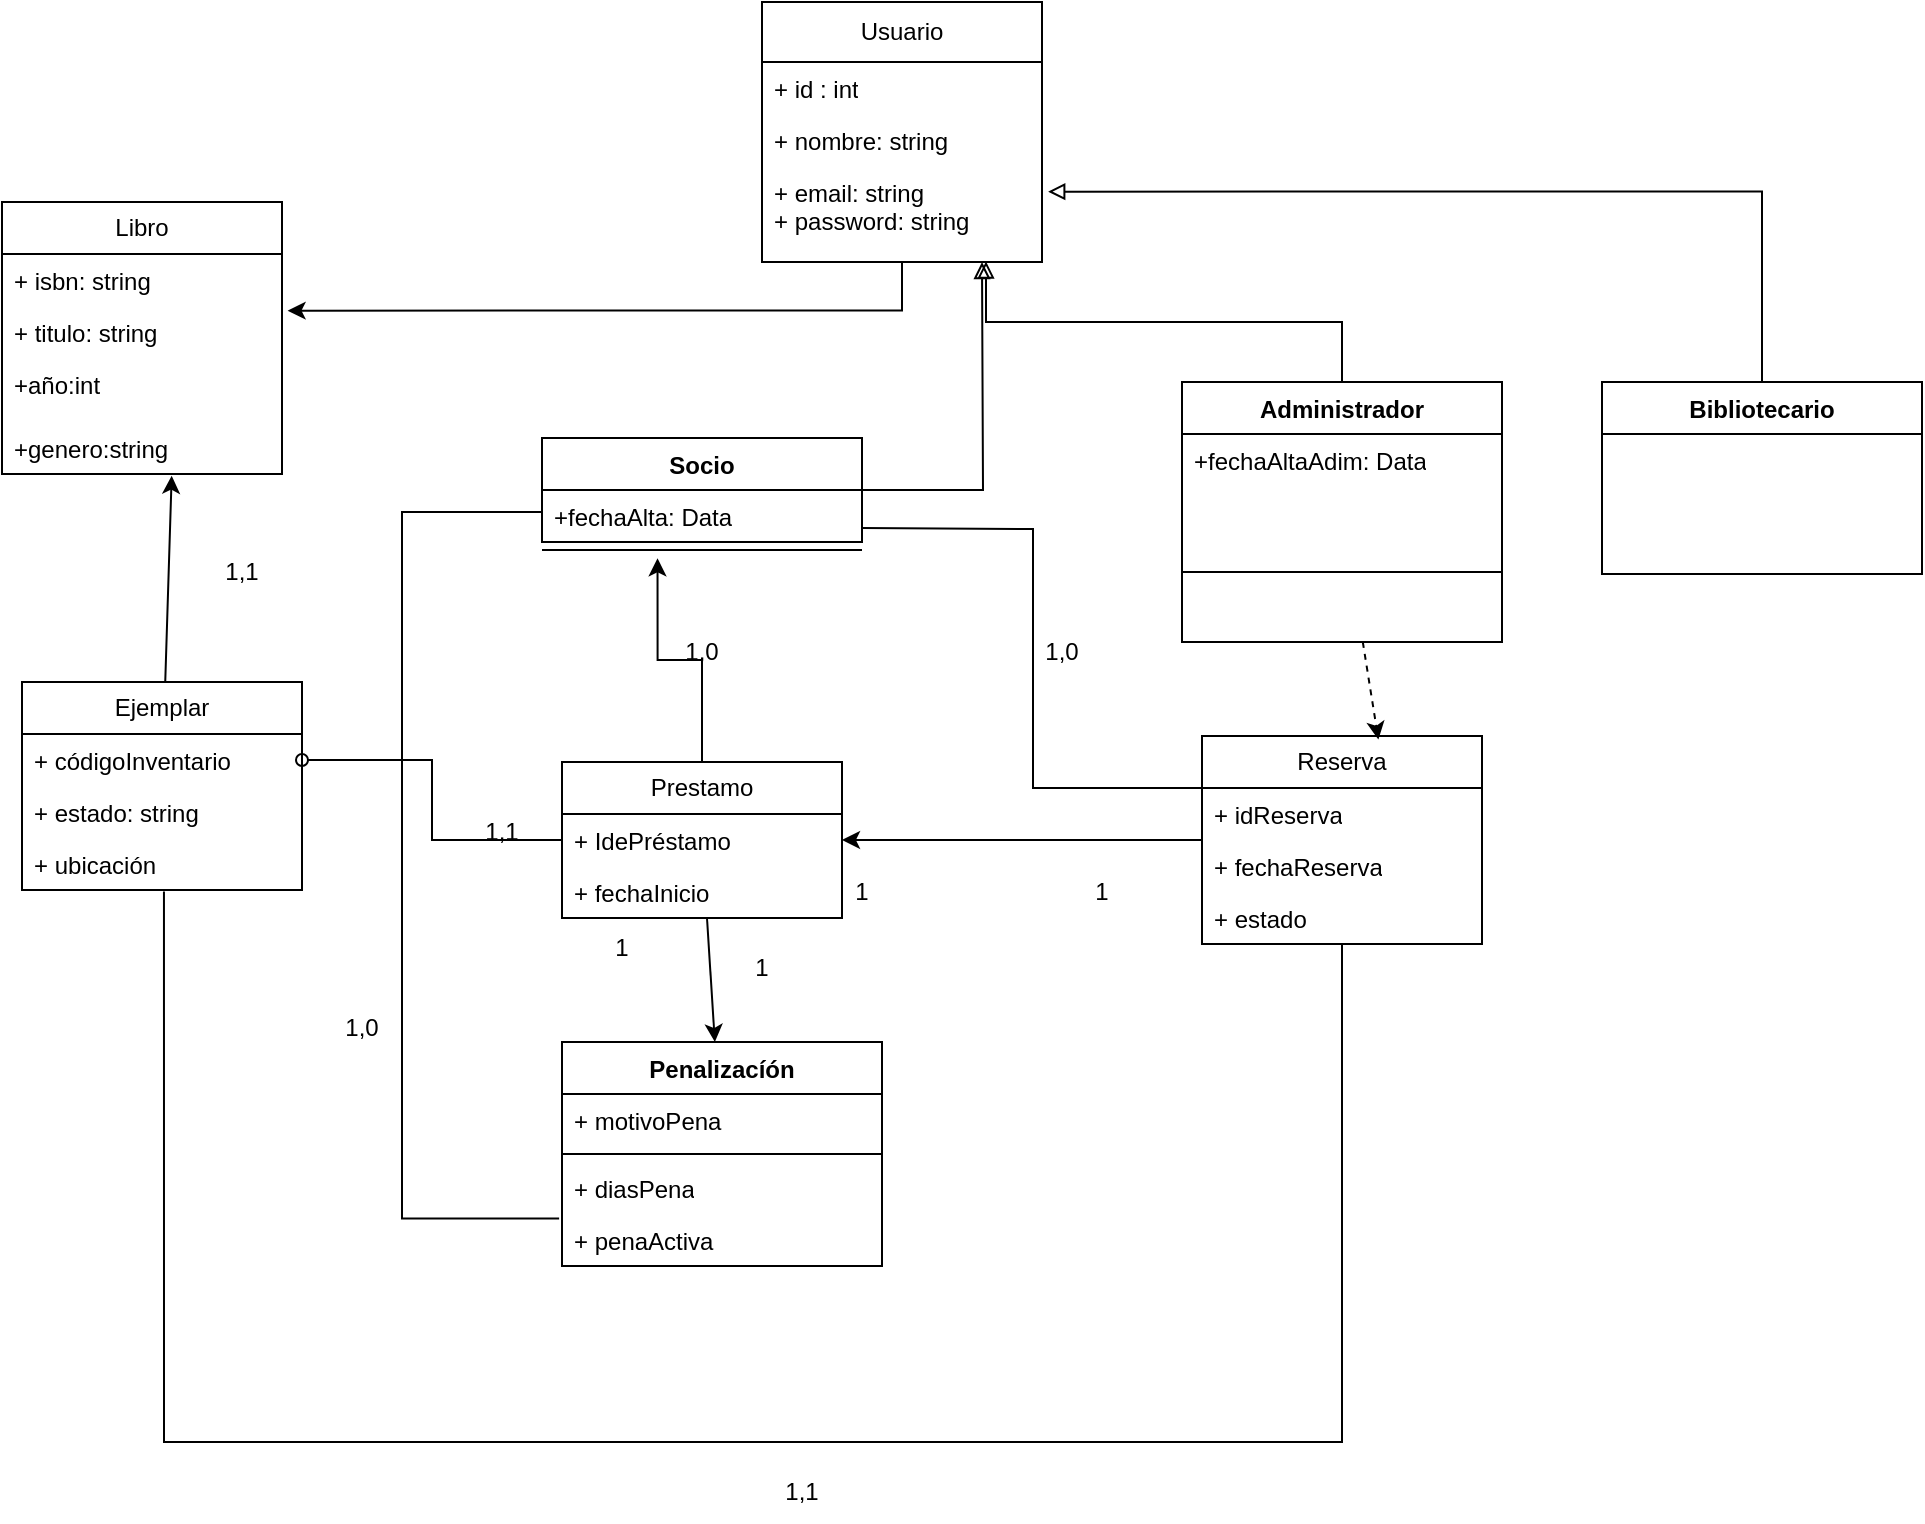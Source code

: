 <mxfile version="28.2.5">
  <diagram name="Página-1" id="2ykKOhRb827uNPMWWXLv">
    <mxGraphModel dx="1650" dy="1068" grid="1" gridSize="10" guides="1" tooltips="1" connect="1" arrows="1" fold="1" page="0" pageScale="1" pageWidth="827" pageHeight="1169" math="0" shadow="0">
      <root>
        <mxCell id="0" />
        <mxCell id="1" parent="0" />
        <mxCell id="5omY7BXxZTOx3mo_U6uF-1" value="Usuario" style="swimlane;fontStyle=0;childLayout=stackLayout;horizontal=1;startSize=30;fillColor=none;horizontalStack=0;resizeParent=1;resizeParentMax=0;resizeLast=0;collapsible=1;marginBottom=0;whiteSpace=wrap;html=1;" parent="1" vertex="1">
          <mxGeometry x="280" y="-30" width="140" height="130" as="geometry" />
        </mxCell>
        <mxCell id="5omY7BXxZTOx3mo_U6uF-2" value="+ id : int" style="text;strokeColor=none;fillColor=none;align=left;verticalAlign=top;spacingLeft=4;spacingRight=4;overflow=hidden;rotatable=0;points=[[0,0.5],[1,0.5]];portConstraint=eastwest;whiteSpace=wrap;html=1;" parent="5omY7BXxZTOx3mo_U6uF-1" vertex="1">
          <mxGeometry y="30" width="140" height="26" as="geometry" />
        </mxCell>
        <mxCell id="5omY7BXxZTOx3mo_U6uF-3" value="+ nombre: string" style="text;strokeColor=none;fillColor=none;align=left;verticalAlign=top;spacingLeft=4;spacingRight=4;overflow=hidden;rotatable=0;points=[[0,0.5],[1,0.5]];portConstraint=eastwest;whiteSpace=wrap;html=1;" parent="5omY7BXxZTOx3mo_U6uF-1" vertex="1">
          <mxGeometry y="56" width="140" height="26" as="geometry" />
        </mxCell>
        <mxCell id="5omY7BXxZTOx3mo_U6uF-4" value="+ email: string&lt;div&gt;+ password: string&lt;/div&gt;" style="text;strokeColor=none;fillColor=none;align=left;verticalAlign=top;spacingLeft=4;spacingRight=4;overflow=hidden;rotatable=0;points=[[0,0.5],[1,0.5]];portConstraint=eastwest;whiteSpace=wrap;html=1;" parent="5omY7BXxZTOx3mo_U6uF-1" vertex="1">
          <mxGeometry y="82" width="140" height="48" as="geometry" />
        </mxCell>
        <mxCell id="5omY7BXxZTOx3mo_U6uF-5" value="Libro" style="swimlane;fontStyle=0;childLayout=stackLayout;horizontal=1;startSize=26;fillColor=none;horizontalStack=0;resizeParent=1;resizeParentMax=0;resizeLast=0;collapsible=1;marginBottom=0;whiteSpace=wrap;html=1;" parent="1" vertex="1">
          <mxGeometry x="-100" y="70" width="140" height="136" as="geometry" />
        </mxCell>
        <mxCell id="5omY7BXxZTOx3mo_U6uF-6" value="+ isbn: string" style="text;strokeColor=none;fillColor=none;align=left;verticalAlign=top;spacingLeft=4;spacingRight=4;overflow=hidden;rotatable=0;points=[[0,0.5],[1,0.5]];portConstraint=eastwest;whiteSpace=wrap;html=1;" parent="5omY7BXxZTOx3mo_U6uF-5" vertex="1">
          <mxGeometry y="26" width="140" height="26" as="geometry" />
        </mxCell>
        <mxCell id="5omY7BXxZTOx3mo_U6uF-7" value="+ titulo: string" style="text;strokeColor=none;fillColor=none;align=left;verticalAlign=top;spacingLeft=4;spacingRight=4;overflow=hidden;rotatable=0;points=[[0,0.5],[1,0.5]];portConstraint=eastwest;whiteSpace=wrap;html=1;" parent="5omY7BXxZTOx3mo_U6uF-5" vertex="1">
          <mxGeometry y="52" width="140" height="26" as="geometry" />
        </mxCell>
        <mxCell id="5omY7BXxZTOx3mo_U6uF-8" value="+año:int" style="text;strokeColor=none;fillColor=none;align=left;verticalAlign=top;spacingLeft=4;spacingRight=4;overflow=hidden;rotatable=0;points=[[0,0.5],[1,0.5]];portConstraint=eastwest;whiteSpace=wrap;html=1;" parent="5omY7BXxZTOx3mo_U6uF-5" vertex="1">
          <mxGeometry y="78" width="140" height="32" as="geometry" />
        </mxCell>
        <mxCell id="5omY7BXxZTOx3mo_U6uF-9" value="+genero:string" style="text;strokeColor=none;fillColor=none;align=left;verticalAlign=top;spacingLeft=4;spacingRight=4;overflow=hidden;rotatable=0;points=[[0,0.5],[1,0.5]];portConstraint=eastwest;whiteSpace=wrap;html=1;" parent="5omY7BXxZTOx3mo_U6uF-5" vertex="1">
          <mxGeometry y="110" width="140" height="26" as="geometry" />
        </mxCell>
        <mxCell id="VNSNl1KwazOMOxekDJLB-20" style="edgeStyle=orthogonalEdgeStyle;rounded=0;orthogonalLoop=1;jettySize=auto;html=1;endArrow=block;endFill=0;" edge="1" parent="1" source="5omY7BXxZTOx3mo_U6uF-10">
          <mxGeometry relative="1" as="geometry">
            <mxPoint x="390" y="100" as="targetPoint" />
          </mxGeometry>
        </mxCell>
        <mxCell id="5omY7BXxZTOx3mo_U6uF-10" value="Socio" style="swimlane;fontStyle=1;align=center;verticalAlign=top;childLayout=stackLayout;horizontal=1;startSize=26;horizontalStack=0;resizeParent=1;resizeParentMax=0;resizeLast=0;collapsible=1;marginBottom=0;whiteSpace=wrap;html=1;" parent="1" vertex="1">
          <mxGeometry x="170" y="188" width="160" height="52" as="geometry" />
        </mxCell>
        <mxCell id="5omY7BXxZTOx3mo_U6uF-14" value="Administrador" style="swimlane;fontStyle=1;align=center;verticalAlign=top;childLayout=stackLayout;horizontal=1;startSize=26;horizontalStack=0;resizeParent=1;resizeParentMax=0;resizeLast=0;collapsible=1;marginBottom=0;whiteSpace=wrap;html=1;" parent="1" vertex="1">
          <mxGeometry x="490" y="160" width="160" height="130" as="geometry" />
        </mxCell>
        <mxCell id="5omY7BXxZTOx3mo_U6uF-15" value="+fechaAltaAdim: Data" style="text;strokeColor=none;fillColor=none;align=left;verticalAlign=top;spacingLeft=4;spacingRight=4;overflow=hidden;rotatable=0;points=[[0,0.5],[1,0.5]];portConstraint=eastwest;whiteSpace=wrap;html=1;" parent="5omY7BXxZTOx3mo_U6uF-14" vertex="1">
          <mxGeometry y="26" width="160" height="34" as="geometry" />
        </mxCell>
        <mxCell id="5omY7BXxZTOx3mo_U6uF-16" value="" style="line;strokeWidth=1;fillColor=none;align=left;verticalAlign=middle;spacingTop=-1;spacingLeft=3;spacingRight=3;rotatable=0;labelPosition=right;points=[];portConstraint=eastwest;strokeColor=inherit;" parent="5omY7BXxZTOx3mo_U6uF-14" vertex="1">
          <mxGeometry y="60" width="160" height="70" as="geometry" />
        </mxCell>
        <mxCell id="5omY7BXxZTOx3mo_U6uF-18" value="Ejemplar" style="swimlane;fontStyle=0;childLayout=stackLayout;horizontal=1;startSize=26;fillColor=none;horizontalStack=0;resizeParent=1;resizeParentMax=0;resizeLast=0;collapsible=1;marginBottom=0;whiteSpace=wrap;html=1;" parent="1" vertex="1">
          <mxGeometry x="-90" y="310" width="140" height="104" as="geometry" />
        </mxCell>
        <mxCell id="5omY7BXxZTOx3mo_U6uF-19" value="+ códigoInventario" style="text;strokeColor=none;fillColor=none;align=left;verticalAlign=top;spacingLeft=4;spacingRight=4;overflow=hidden;rotatable=0;points=[[0,0.5],[1,0.5]];portConstraint=eastwest;whiteSpace=wrap;html=1;" parent="5omY7BXxZTOx3mo_U6uF-18" vertex="1">
          <mxGeometry y="26" width="140" height="26" as="geometry" />
        </mxCell>
        <mxCell id="5omY7BXxZTOx3mo_U6uF-20" value="+ estado: string" style="text;strokeColor=none;fillColor=none;align=left;verticalAlign=top;spacingLeft=4;spacingRight=4;overflow=hidden;rotatable=0;points=[[0,0.5],[1,0.5]];portConstraint=eastwest;whiteSpace=wrap;html=1;" parent="5omY7BXxZTOx3mo_U6uF-18" vertex="1">
          <mxGeometry y="52" width="140" height="26" as="geometry" />
        </mxCell>
        <mxCell id="5omY7BXxZTOx3mo_U6uF-21" value="+ ubicación&amp;nbsp;" style="text;strokeColor=none;fillColor=none;align=left;verticalAlign=top;spacingLeft=4;spacingRight=4;overflow=hidden;rotatable=0;points=[[0,0.5],[1,0.5]];portConstraint=eastwest;whiteSpace=wrap;html=1;" parent="5omY7BXxZTOx3mo_U6uF-18" vertex="1">
          <mxGeometry y="78" width="140" height="26" as="geometry" />
        </mxCell>
        <mxCell id="VNSNl1KwazOMOxekDJLB-6" style="rounded=0;orthogonalLoop=1;jettySize=auto;html=1;" edge="1" parent="1" source="5omY7BXxZTOx3mo_U6uF-22" target="5omY7BXxZTOx3mo_U6uF-30">
          <mxGeometry relative="1" as="geometry" />
        </mxCell>
        <mxCell id="VNSNl1KwazOMOxekDJLB-18" style="rounded=0;orthogonalLoop=1;jettySize=auto;html=1;entryX=1;entryY=0.5;entryDx=0;entryDy=0;edgeStyle=orthogonalEdgeStyle;endArrow=oval;endFill=0;" edge="1" parent="1" source="5omY7BXxZTOx3mo_U6uF-22" target="5omY7BXxZTOx3mo_U6uF-19">
          <mxGeometry relative="1" as="geometry" />
        </mxCell>
        <mxCell id="5omY7BXxZTOx3mo_U6uF-22" value="Prestamo" style="swimlane;fontStyle=0;childLayout=stackLayout;horizontal=1;startSize=26;fillColor=none;horizontalStack=0;resizeParent=1;resizeParentMax=0;resizeLast=0;collapsible=1;marginBottom=0;whiteSpace=wrap;html=1;" parent="1" vertex="1">
          <mxGeometry x="180" y="350" width="140" height="78" as="geometry" />
        </mxCell>
        <mxCell id="5omY7BXxZTOx3mo_U6uF-23" value="+ IdePréstamo" style="text;strokeColor=none;fillColor=none;align=left;verticalAlign=top;spacingLeft=4;spacingRight=4;overflow=hidden;rotatable=0;points=[[0,0.5],[1,0.5]];portConstraint=eastwest;whiteSpace=wrap;html=1;" parent="5omY7BXxZTOx3mo_U6uF-22" vertex="1">
          <mxGeometry y="26" width="140" height="26" as="geometry" />
        </mxCell>
        <mxCell id="5omY7BXxZTOx3mo_U6uF-24" value="+ fechaInicio" style="text;strokeColor=none;fillColor=none;align=left;verticalAlign=top;spacingLeft=4;spacingRight=4;overflow=hidden;rotatable=0;points=[[0,0.5],[1,0.5]];portConstraint=eastwest;whiteSpace=wrap;html=1;" parent="5omY7BXxZTOx3mo_U6uF-22" vertex="1">
          <mxGeometry y="52" width="140" height="26" as="geometry" />
        </mxCell>
        <mxCell id="VNSNl1KwazOMOxekDJLB-17" style="edgeStyle=orthogonalEdgeStyle;rounded=0;orthogonalLoop=1;jettySize=auto;html=1;entryX=1;entryY=0.5;entryDx=0;entryDy=0;" edge="1" parent="1" source="5omY7BXxZTOx3mo_U6uF-26" target="5omY7BXxZTOx3mo_U6uF-23">
          <mxGeometry relative="1" as="geometry">
            <mxPoint x="450" y="389" as="targetPoint" />
          </mxGeometry>
        </mxCell>
        <mxCell id="5omY7BXxZTOx3mo_U6uF-26" value="Reserva" style="swimlane;fontStyle=0;childLayout=stackLayout;horizontal=1;startSize=26;fillColor=none;horizontalStack=0;resizeParent=1;resizeParentMax=0;resizeLast=0;collapsible=1;marginBottom=0;whiteSpace=wrap;html=1;" parent="1" vertex="1">
          <mxGeometry x="500" y="337" width="140" height="104" as="geometry" />
        </mxCell>
        <mxCell id="5omY7BXxZTOx3mo_U6uF-27" value="+ idReserva" style="text;strokeColor=none;fillColor=none;align=left;verticalAlign=top;spacingLeft=4;spacingRight=4;overflow=hidden;rotatable=0;points=[[0,0.5],[1,0.5]];portConstraint=eastwest;whiteSpace=wrap;html=1;" parent="5omY7BXxZTOx3mo_U6uF-26" vertex="1">
          <mxGeometry y="26" width="140" height="26" as="geometry" />
        </mxCell>
        <mxCell id="5omY7BXxZTOx3mo_U6uF-28" value="+ fechaReserva" style="text;strokeColor=none;fillColor=none;align=left;verticalAlign=top;spacingLeft=4;spacingRight=4;overflow=hidden;rotatable=0;points=[[0,0.5],[1,0.5]];portConstraint=eastwest;whiteSpace=wrap;html=1;" parent="5omY7BXxZTOx3mo_U6uF-26" vertex="1">
          <mxGeometry y="52" width="140" height="26" as="geometry" />
        </mxCell>
        <mxCell id="5omY7BXxZTOx3mo_U6uF-29" value="+ estado" style="text;strokeColor=none;fillColor=none;align=left;verticalAlign=top;spacingLeft=4;spacingRight=4;overflow=hidden;rotatable=0;points=[[0,0.5],[1,0.5]];portConstraint=eastwest;whiteSpace=wrap;html=1;" parent="5omY7BXxZTOx3mo_U6uF-26" vertex="1">
          <mxGeometry y="78" width="140" height="26" as="geometry" />
        </mxCell>
        <mxCell id="5omY7BXxZTOx3mo_U6uF-30" value="Penalizacíón" style="swimlane;fontStyle=1;align=center;verticalAlign=top;childLayout=stackLayout;horizontal=1;startSize=26;horizontalStack=0;resizeParent=1;resizeParentMax=0;resizeLast=0;collapsible=1;marginBottom=0;whiteSpace=wrap;html=1;" parent="1" vertex="1">
          <mxGeometry x="180" y="490" width="160" height="112" as="geometry" />
        </mxCell>
        <mxCell id="5omY7BXxZTOx3mo_U6uF-31" value="+ motivoPena" style="text;strokeColor=none;fillColor=none;align=left;verticalAlign=top;spacingLeft=4;spacingRight=4;overflow=hidden;rotatable=0;points=[[0,0.5],[1,0.5]];portConstraint=eastwest;whiteSpace=wrap;html=1;" parent="5omY7BXxZTOx3mo_U6uF-30" vertex="1">
          <mxGeometry y="26" width="160" height="26" as="geometry" />
        </mxCell>
        <mxCell id="5omY7BXxZTOx3mo_U6uF-32" value="" style="line;strokeWidth=1;fillColor=none;align=left;verticalAlign=middle;spacingTop=-1;spacingLeft=3;spacingRight=3;rotatable=0;labelPosition=right;points=[];portConstraint=eastwest;strokeColor=inherit;" parent="5omY7BXxZTOx3mo_U6uF-30" vertex="1">
          <mxGeometry y="52" width="160" height="8" as="geometry" />
        </mxCell>
        <mxCell id="5omY7BXxZTOx3mo_U6uF-33" value="+ diasPena" style="text;strokeColor=none;fillColor=none;align=left;verticalAlign=top;spacingLeft=4;spacingRight=4;overflow=hidden;rotatable=0;points=[[0,0.5],[1,0.5]];portConstraint=eastwest;whiteSpace=wrap;html=1;" parent="5omY7BXxZTOx3mo_U6uF-30" vertex="1">
          <mxGeometry y="60" width="160" height="26" as="geometry" />
        </mxCell>
        <mxCell id="5omY7BXxZTOx3mo_U6uF-38" value="+ penaActiva" style="text;strokeColor=none;fillColor=none;align=left;verticalAlign=top;spacingLeft=4;spacingRight=4;overflow=hidden;rotatable=0;points=[[0,0.5],[1,0.5]];portConstraint=eastwest;whiteSpace=wrap;html=1;" parent="5omY7BXxZTOx3mo_U6uF-30" vertex="1">
          <mxGeometry y="86" width="160" height="26" as="geometry" />
        </mxCell>
        <mxCell id="VNSNl1KwazOMOxekDJLB-1" style="rounded=0;orthogonalLoop=1;jettySize=auto;html=1;entryX=1.02;entryY=0.089;entryDx=0;entryDy=0;entryPerimeter=0;edgeStyle=orthogonalEdgeStyle;" edge="1" parent="1" source="5omY7BXxZTOx3mo_U6uF-1" target="5omY7BXxZTOx3mo_U6uF-7">
          <mxGeometry relative="1" as="geometry" />
        </mxCell>
        <mxCell id="VNSNl1KwazOMOxekDJLB-3" style="rounded=0;orthogonalLoop=1;jettySize=auto;html=1;entryX=0.606;entryY=1.033;entryDx=0;entryDy=0;entryPerimeter=0;" edge="1" parent="1" source="5omY7BXxZTOx3mo_U6uF-18" target="5omY7BXxZTOx3mo_U6uF-9">
          <mxGeometry relative="1" as="geometry" />
        </mxCell>
        <mxCell id="VNSNl1KwazOMOxekDJLB-5" style="rounded=0;orthogonalLoop=1;jettySize=auto;html=1;entryX=0.63;entryY=0.017;entryDx=0;entryDy=0;entryPerimeter=0;dashed=1;" edge="1" parent="1" source="5omY7BXxZTOx3mo_U6uF-14" target="5omY7BXxZTOx3mo_U6uF-26">
          <mxGeometry relative="1" as="geometry" />
        </mxCell>
        <mxCell id="VNSNl1KwazOMOxekDJLB-8" value="1,0" style="text;strokeColor=none;align=center;fillColor=none;html=1;verticalAlign=middle;whiteSpace=wrap;rounded=0;" vertex="1" parent="1">
          <mxGeometry x="220" y="280" width="60" height="30" as="geometry" />
        </mxCell>
        <mxCell id="VNSNl1KwazOMOxekDJLB-9" value="1,1" style="text;strokeColor=none;align=center;fillColor=none;html=1;verticalAlign=middle;whiteSpace=wrap;rounded=0;" vertex="1" parent="1">
          <mxGeometry x="120" y="370" width="60" height="30" as="geometry" />
        </mxCell>
        <mxCell id="VNSNl1KwazOMOxekDJLB-10" value="1" style="text;strokeColor=none;align=center;fillColor=none;html=1;verticalAlign=middle;whiteSpace=wrap;rounded=0;" vertex="1" parent="1">
          <mxGeometry x="180" y="428" width="60" height="30" as="geometry" />
        </mxCell>
        <mxCell id="VNSNl1KwazOMOxekDJLB-11" value="1" style="text;strokeColor=none;align=center;fillColor=none;html=1;verticalAlign=middle;whiteSpace=wrap;rounded=0;" vertex="1" parent="1">
          <mxGeometry x="250" y="438" width="60" height="30" as="geometry" />
        </mxCell>
        <mxCell id="VNSNl1KwazOMOxekDJLB-12" value="1" style="text;strokeColor=none;align=center;fillColor=none;html=1;verticalAlign=middle;whiteSpace=wrap;rounded=0;" vertex="1" parent="1">
          <mxGeometry x="300" y="400" width="60" height="30" as="geometry" />
        </mxCell>
        <mxCell id="VNSNl1KwazOMOxekDJLB-13" value="1" style="text;strokeColor=none;align=center;fillColor=none;html=1;verticalAlign=middle;whiteSpace=wrap;rounded=0;" vertex="1" parent="1">
          <mxGeometry x="420" y="400" width="60" height="30" as="geometry" />
        </mxCell>
        <mxCell id="VNSNl1KwazOMOxekDJLB-19" style="edgeStyle=orthogonalEdgeStyle;rounded=0;orthogonalLoop=1;jettySize=auto;html=1;entryX=0.8;entryY=0.994;entryDx=0;entryDy=0;entryPerimeter=0;endArrow=block;endFill=0;" edge="1" parent="1" source="5omY7BXxZTOx3mo_U6uF-14" target="5omY7BXxZTOx3mo_U6uF-4">
          <mxGeometry relative="1" as="geometry" />
        </mxCell>
        <mxCell id="VNSNl1KwazOMOxekDJLB-21" value="1,1" style="text;strokeColor=none;align=center;fillColor=none;html=1;verticalAlign=middle;whiteSpace=wrap;rounded=0;" vertex="1" parent="1">
          <mxGeometry x="-10" y="240" width="60" height="30" as="geometry" />
        </mxCell>
        <mxCell id="VNSNl1KwazOMOxekDJLB-22" style="edgeStyle=orthogonalEdgeStyle;rounded=0;orthogonalLoop=1;jettySize=auto;html=1;entryX=0;entryY=0.25;entryDx=0;entryDy=0;endArrow=none;endFill=0;" edge="1" parent="1" target="5omY7BXxZTOx3mo_U6uF-26">
          <mxGeometry relative="1" as="geometry">
            <mxPoint x="330" y="233" as="sourcePoint" />
          </mxGeometry>
        </mxCell>
        <mxCell id="VNSNl1KwazOMOxekDJLB-23" value="1,0" style="text;strokeColor=none;align=center;fillColor=none;html=1;verticalAlign=middle;whiteSpace=wrap;rounded=0;" vertex="1" parent="1">
          <mxGeometry x="400" y="280" width="60" height="30" as="geometry" />
        </mxCell>
        <mxCell id="VNSNl1KwazOMOxekDJLB-24" style="edgeStyle=orthogonalEdgeStyle;rounded=0;orthogonalLoop=1;jettySize=auto;html=1;entryX=0.507;entryY=1.031;entryDx=0;entryDy=0;entryPerimeter=0;endArrow=none;endFill=0;" edge="1" parent="1" source="5omY7BXxZTOx3mo_U6uF-29" target="5omY7BXxZTOx3mo_U6uF-21">
          <mxGeometry relative="1" as="geometry">
            <Array as="points">
              <mxPoint x="570" y="690" />
              <mxPoint x="-19" y="690" />
            </Array>
          </mxGeometry>
        </mxCell>
        <mxCell id="VNSNl1KwazOMOxekDJLB-25" value="1,1" style="text;strokeColor=none;align=center;fillColor=none;html=1;verticalAlign=middle;whiteSpace=wrap;rounded=0;" vertex="1" parent="1">
          <mxGeometry x="270" y="700" width="60" height="30" as="geometry" />
        </mxCell>
        <mxCell id="VNSNl1KwazOMOxekDJLB-27" style="edgeStyle=orthogonalEdgeStyle;rounded=0;orthogonalLoop=1;jettySize=auto;html=1;entryX=-0.009;entryY=0.088;entryDx=0;entryDy=0;entryPerimeter=0;endArrow=none;endFill=0;" edge="1" parent="1" target="5omY7BXxZTOx3mo_U6uF-38">
          <mxGeometry relative="1" as="geometry">
            <mxPoint x="170" y="225" as="sourcePoint" />
            <Array as="points">
              <mxPoint x="100" y="225" />
              <mxPoint x="100" y="578" />
            </Array>
          </mxGeometry>
        </mxCell>
        <mxCell id="VNSNl1KwazOMOxekDJLB-28" value="1,0" style="text;strokeColor=none;align=center;fillColor=none;html=1;verticalAlign=middle;whiteSpace=wrap;rounded=0;" vertex="1" parent="1">
          <mxGeometry x="50" y="468" width="60" height="30" as="geometry" />
        </mxCell>
        <mxCell id="VNSNl1KwazOMOxekDJLB-29" value="Bibliotecario" style="swimlane;fontStyle=1;align=center;verticalAlign=top;childLayout=stackLayout;horizontal=1;startSize=26;horizontalStack=0;resizeParent=1;resizeParentMax=0;resizeLast=0;collapsible=1;marginBottom=0;whiteSpace=wrap;html=1;" vertex="1" parent="1">
          <mxGeometry x="700" y="160" width="160" height="96" as="geometry" />
        </mxCell>
        <mxCell id="VNSNl1KwazOMOxekDJLB-32" style="edgeStyle=orthogonalEdgeStyle;rounded=0;orthogonalLoop=1;jettySize=auto;html=1;entryX=1.022;entryY=0.267;entryDx=0;entryDy=0;entryPerimeter=0;endArrow=block;endFill=0;" edge="1" parent="1" source="VNSNl1KwazOMOxekDJLB-29" target="5omY7BXxZTOx3mo_U6uF-4">
          <mxGeometry relative="1" as="geometry" />
        </mxCell>
        <mxCell id="5omY7BXxZTOx3mo_U6uF-12" value="" style="line;strokeWidth=1;fillColor=none;align=left;verticalAlign=middle;spacingTop=-1;spacingLeft=3;spacingRight=3;rotatable=0;labelPosition=right;points=[];portConstraint=eastwest;strokeColor=inherit;" parent="1" vertex="1">
          <mxGeometry x="170" y="240" width="160" height="8" as="geometry" />
        </mxCell>
        <mxCell id="VNSNl1KwazOMOxekDJLB-26" value="+fechaAlta: Data" style="text;strokeColor=none;fillColor=none;align=left;verticalAlign=top;spacingLeft=4;spacingRight=4;overflow=hidden;rotatable=0;points=[[0,0.5],[1,0.5]];portConstraint=eastwest;whiteSpace=wrap;html=1;" vertex="1" parent="1">
          <mxGeometry x="170" y="214" width="160" height="26" as="geometry" />
        </mxCell>
        <mxCell id="VNSNl1KwazOMOxekDJLB-34" style="edgeStyle=orthogonalEdgeStyle;rounded=0;orthogonalLoop=1;jettySize=auto;html=1;exitX=0.5;exitY=0;exitDx=0;exitDy=0;entryX=0.361;entryY=1.017;entryDx=0;entryDy=0;entryPerimeter=0;" edge="1" parent="1" source="5omY7BXxZTOx3mo_U6uF-22" target="5omY7BXxZTOx3mo_U6uF-12">
          <mxGeometry relative="1" as="geometry" />
        </mxCell>
      </root>
    </mxGraphModel>
  </diagram>
</mxfile>
